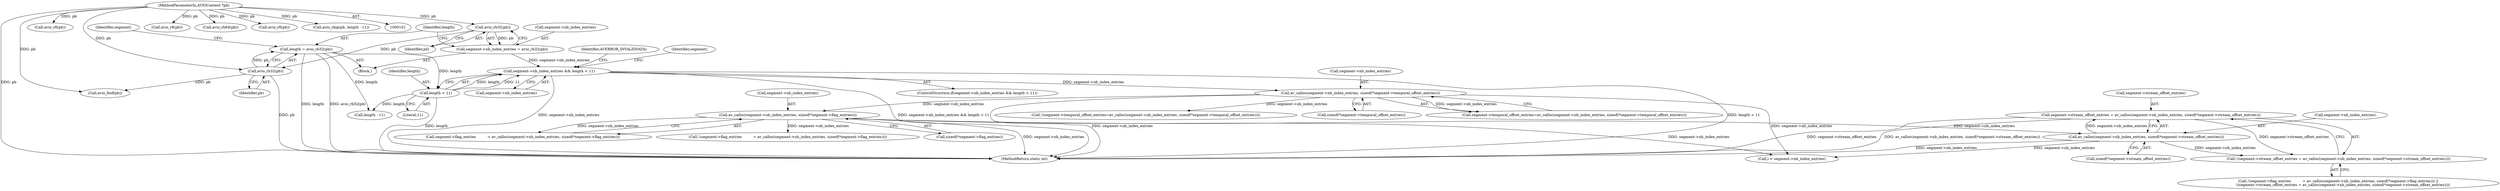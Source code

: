 digraph "0_FFmpeg_900f39692ca0337a98a7cf047e4e2611071810c2@API" {
"1000159" [label="(Call,segment->stream_offset_entries = av_calloc(segment->nb_index_entries, sizeof(*segment->stream_offset_entries)))"];
"1000163" [label="(Call,av_calloc(segment->nb_index_entries, sizeof(*segment->stream_offset_entries)))"];
"1000149" [label="(Call,av_calloc(segment->nb_index_entries, sizeof(*segment->flag_entries)))"];
"1000134" [label="(Call,av_calloc(segment->nb_index_entries, sizeof(*segment->temporal_offset_entries)))"];
"1000118" [label="(Call,segment->nb_index_entries && length < 11)"];
"1000107" [label="(Call,segment->nb_index_entries = avio_rb32(pb))"];
"1000111" [label="(Call,avio_rb32(pb))"];
"1000102" [label="(MethodParameterIn,AVIOContext *pb)"];
"1000122" [label="(Call,length < 11)"];
"1000113" [label="(Call,length = avio_rb32(pb))"];
"1000115" [label="(Call,avio_rb32(pb))"];
"1000158" [label="(Call,!(segment->stream_offset_entries = av_calloc(segment->nb_index_entries, sizeof(*segment->stream_offset_entries))))"];
"1000108" [label="(Call,segment->nb_index_entries)"];
"1000116" [label="(Identifier,pb)"];
"1000130" [label="(Call,segment->temporal_offset_entries=av_calloc(segment->nb_index_entries, sizeof(*segment->temporal_offset_entries)))"];
"1000111" [label="(Call,avio_rb32(pb))"];
"1000117" [label="(ControlStructure,if(segment->nb_index_entries && length < 11))"];
"1000138" [label="(Call,sizeof(*segment->temporal_offset_entries))"];
"1000102" [label="(MethodParameterIn,AVIOContext *pb)"];
"1000219" [label="(Call,avio_r8(pb))"];
"1000145" [label="(Call,segment->flag_entries          = av_calloc(segment->nb_index_entries, sizeof(*segment->flag_entries)))"];
"1000199" [label="(Call,avio_feof(pb))"];
"1000163" [label="(Call,av_calloc(segment->nb_index_entries, sizeof(*segment->stream_offset_entries)))"];
"1000114" [label="(Identifier,length)"];
"1000167" [label="(Call,sizeof(*segment->stream_offset_entries))"];
"1000120" [label="(Identifier,segment)"];
"1000115" [label="(Call,avio_rb32(pb))"];
"1000144" [label="(Call,!(segment->flag_entries          = av_calloc(segment->nb_index_entries, sizeof(*segment->flag_entries))))"];
"1000119" [label="(Call,segment->nb_index_entries)"];
"1000236" [label="(MethodReturn,static int)"];
"1000124" [label="(Literal,11)"];
"1000118" [label="(Call,segment->nb_index_entries && length < 11)"];
"1000113" [label="(Call,length = avio_rb32(pb))"];
"1000135" [label="(Call,segment->nb_index_entries)"];
"1000129" [label="(Call,!(segment->temporal_offset_entries=av_calloc(segment->nb_index_entries, sizeof(*segment->temporal_offset_entries))))"];
"1000190" [label="(Call,i < segment->nb_index_entries)"];
"1000123" [label="(Identifier,length)"];
"1000150" [label="(Call,segment->nb_index_entries)"];
"1000211" [label="(Call,avio_r8(pb))"];
"1000112" [label="(Identifier,pb)"];
"1000227" [label="(Call,avio_rb64(pb))"];
"1000159" [label="(Call,segment->stream_offset_entries = av_calloc(segment->nb_index_entries, sizeof(*segment->stream_offset_entries)))"];
"1000149" [label="(Call,av_calloc(segment->nb_index_entries, sizeof(*segment->flag_entries)))"];
"1000231" [label="(Call,length - 11)"];
"1000158" [label="(Call,!(segment->stream_offset_entries = av_calloc(segment->nb_index_entries, sizeof(*segment->stream_offset_entries))))"];
"1000107" [label="(Call,segment->nb_index_entries = avio_rb32(pb))"];
"1000134" [label="(Call,av_calloc(segment->nb_index_entries, sizeof(*segment->temporal_offset_entries)))"];
"1000209" [label="(Call,avio_r8(pb))"];
"1000122" [label="(Call,length < 11)"];
"1000164" [label="(Call,segment->nb_index_entries)"];
"1000160" [label="(Call,segment->stream_offset_entries)"];
"1000143" [label="(Call,!(segment->flag_entries          = av_calloc(segment->nb_index_entries, sizeof(*segment->flag_entries))) ||\n        !(segment->stream_offset_entries = av_calloc(segment->nb_index_entries, sizeof(*segment->stream_offset_entries))))"];
"1000126" [label="(Identifier,AVERROR_INVALIDDATA)"];
"1000104" [label="(Block,)"];
"1000132" [label="(Identifier,segment)"];
"1000229" [label="(Call,avio_skip(pb, length - 11))"];
"1000153" [label="(Call,sizeof(*segment->flag_entries))"];
"1000159" -> "1000158"  [label="AST: "];
"1000159" -> "1000163"  [label="CFG: "];
"1000160" -> "1000159"  [label="AST: "];
"1000163" -> "1000159"  [label="AST: "];
"1000158" -> "1000159"  [label="CFG: "];
"1000159" -> "1000236"  [label="DDG: segment->stream_offset_entries"];
"1000159" -> "1000236"  [label="DDG: av_calloc(segment->nb_index_entries, sizeof(*segment->stream_offset_entries))"];
"1000159" -> "1000158"  [label="DDG: segment->stream_offset_entries"];
"1000163" -> "1000159"  [label="DDG: segment->nb_index_entries"];
"1000163" -> "1000167"  [label="CFG: "];
"1000164" -> "1000163"  [label="AST: "];
"1000167" -> "1000163"  [label="AST: "];
"1000163" -> "1000236"  [label="DDG: segment->nb_index_entries"];
"1000163" -> "1000158"  [label="DDG: segment->nb_index_entries"];
"1000149" -> "1000163"  [label="DDG: segment->nb_index_entries"];
"1000163" -> "1000190"  [label="DDG: segment->nb_index_entries"];
"1000149" -> "1000145"  [label="AST: "];
"1000149" -> "1000153"  [label="CFG: "];
"1000150" -> "1000149"  [label="AST: "];
"1000153" -> "1000149"  [label="AST: "];
"1000145" -> "1000149"  [label="CFG: "];
"1000149" -> "1000236"  [label="DDG: segment->nb_index_entries"];
"1000149" -> "1000144"  [label="DDG: segment->nb_index_entries"];
"1000149" -> "1000145"  [label="DDG: segment->nb_index_entries"];
"1000134" -> "1000149"  [label="DDG: segment->nb_index_entries"];
"1000149" -> "1000190"  [label="DDG: segment->nb_index_entries"];
"1000134" -> "1000130"  [label="AST: "];
"1000134" -> "1000138"  [label="CFG: "];
"1000135" -> "1000134"  [label="AST: "];
"1000138" -> "1000134"  [label="AST: "];
"1000130" -> "1000134"  [label="CFG: "];
"1000134" -> "1000236"  [label="DDG: segment->nb_index_entries"];
"1000134" -> "1000129"  [label="DDG: segment->nb_index_entries"];
"1000134" -> "1000130"  [label="DDG: segment->nb_index_entries"];
"1000118" -> "1000134"  [label="DDG: segment->nb_index_entries"];
"1000134" -> "1000190"  [label="DDG: segment->nb_index_entries"];
"1000118" -> "1000117"  [label="AST: "];
"1000118" -> "1000119"  [label="CFG: "];
"1000118" -> "1000122"  [label="CFG: "];
"1000119" -> "1000118"  [label="AST: "];
"1000122" -> "1000118"  [label="AST: "];
"1000126" -> "1000118"  [label="CFG: "];
"1000132" -> "1000118"  [label="CFG: "];
"1000118" -> "1000236"  [label="DDG: segment->nb_index_entries"];
"1000118" -> "1000236"  [label="DDG: segment->nb_index_entries && length < 11"];
"1000118" -> "1000236"  [label="DDG: length < 11"];
"1000107" -> "1000118"  [label="DDG: segment->nb_index_entries"];
"1000122" -> "1000118"  [label="DDG: length"];
"1000122" -> "1000118"  [label="DDG: 11"];
"1000107" -> "1000104"  [label="AST: "];
"1000107" -> "1000111"  [label="CFG: "];
"1000108" -> "1000107"  [label="AST: "];
"1000111" -> "1000107"  [label="AST: "];
"1000114" -> "1000107"  [label="CFG: "];
"1000111" -> "1000107"  [label="DDG: pb"];
"1000111" -> "1000112"  [label="CFG: "];
"1000112" -> "1000111"  [label="AST: "];
"1000102" -> "1000111"  [label="DDG: pb"];
"1000111" -> "1000115"  [label="DDG: pb"];
"1000102" -> "1000101"  [label="AST: "];
"1000102" -> "1000236"  [label="DDG: pb"];
"1000102" -> "1000115"  [label="DDG: pb"];
"1000102" -> "1000199"  [label="DDG: pb"];
"1000102" -> "1000209"  [label="DDG: pb"];
"1000102" -> "1000211"  [label="DDG: pb"];
"1000102" -> "1000219"  [label="DDG: pb"];
"1000102" -> "1000227"  [label="DDG: pb"];
"1000102" -> "1000229"  [label="DDG: pb"];
"1000122" -> "1000124"  [label="CFG: "];
"1000123" -> "1000122"  [label="AST: "];
"1000124" -> "1000122"  [label="AST: "];
"1000122" -> "1000236"  [label="DDG: length"];
"1000113" -> "1000122"  [label="DDG: length"];
"1000122" -> "1000231"  [label="DDG: length"];
"1000113" -> "1000104"  [label="AST: "];
"1000113" -> "1000115"  [label="CFG: "];
"1000114" -> "1000113"  [label="AST: "];
"1000115" -> "1000113"  [label="AST: "];
"1000120" -> "1000113"  [label="CFG: "];
"1000113" -> "1000236"  [label="DDG: length"];
"1000113" -> "1000236"  [label="DDG: avio_rb32(pb)"];
"1000115" -> "1000113"  [label="DDG: pb"];
"1000113" -> "1000231"  [label="DDG: length"];
"1000115" -> "1000116"  [label="CFG: "];
"1000116" -> "1000115"  [label="AST: "];
"1000115" -> "1000236"  [label="DDG: pb"];
"1000115" -> "1000199"  [label="DDG: pb"];
"1000158" -> "1000143"  [label="AST: "];
"1000143" -> "1000158"  [label="CFG: "];
}

